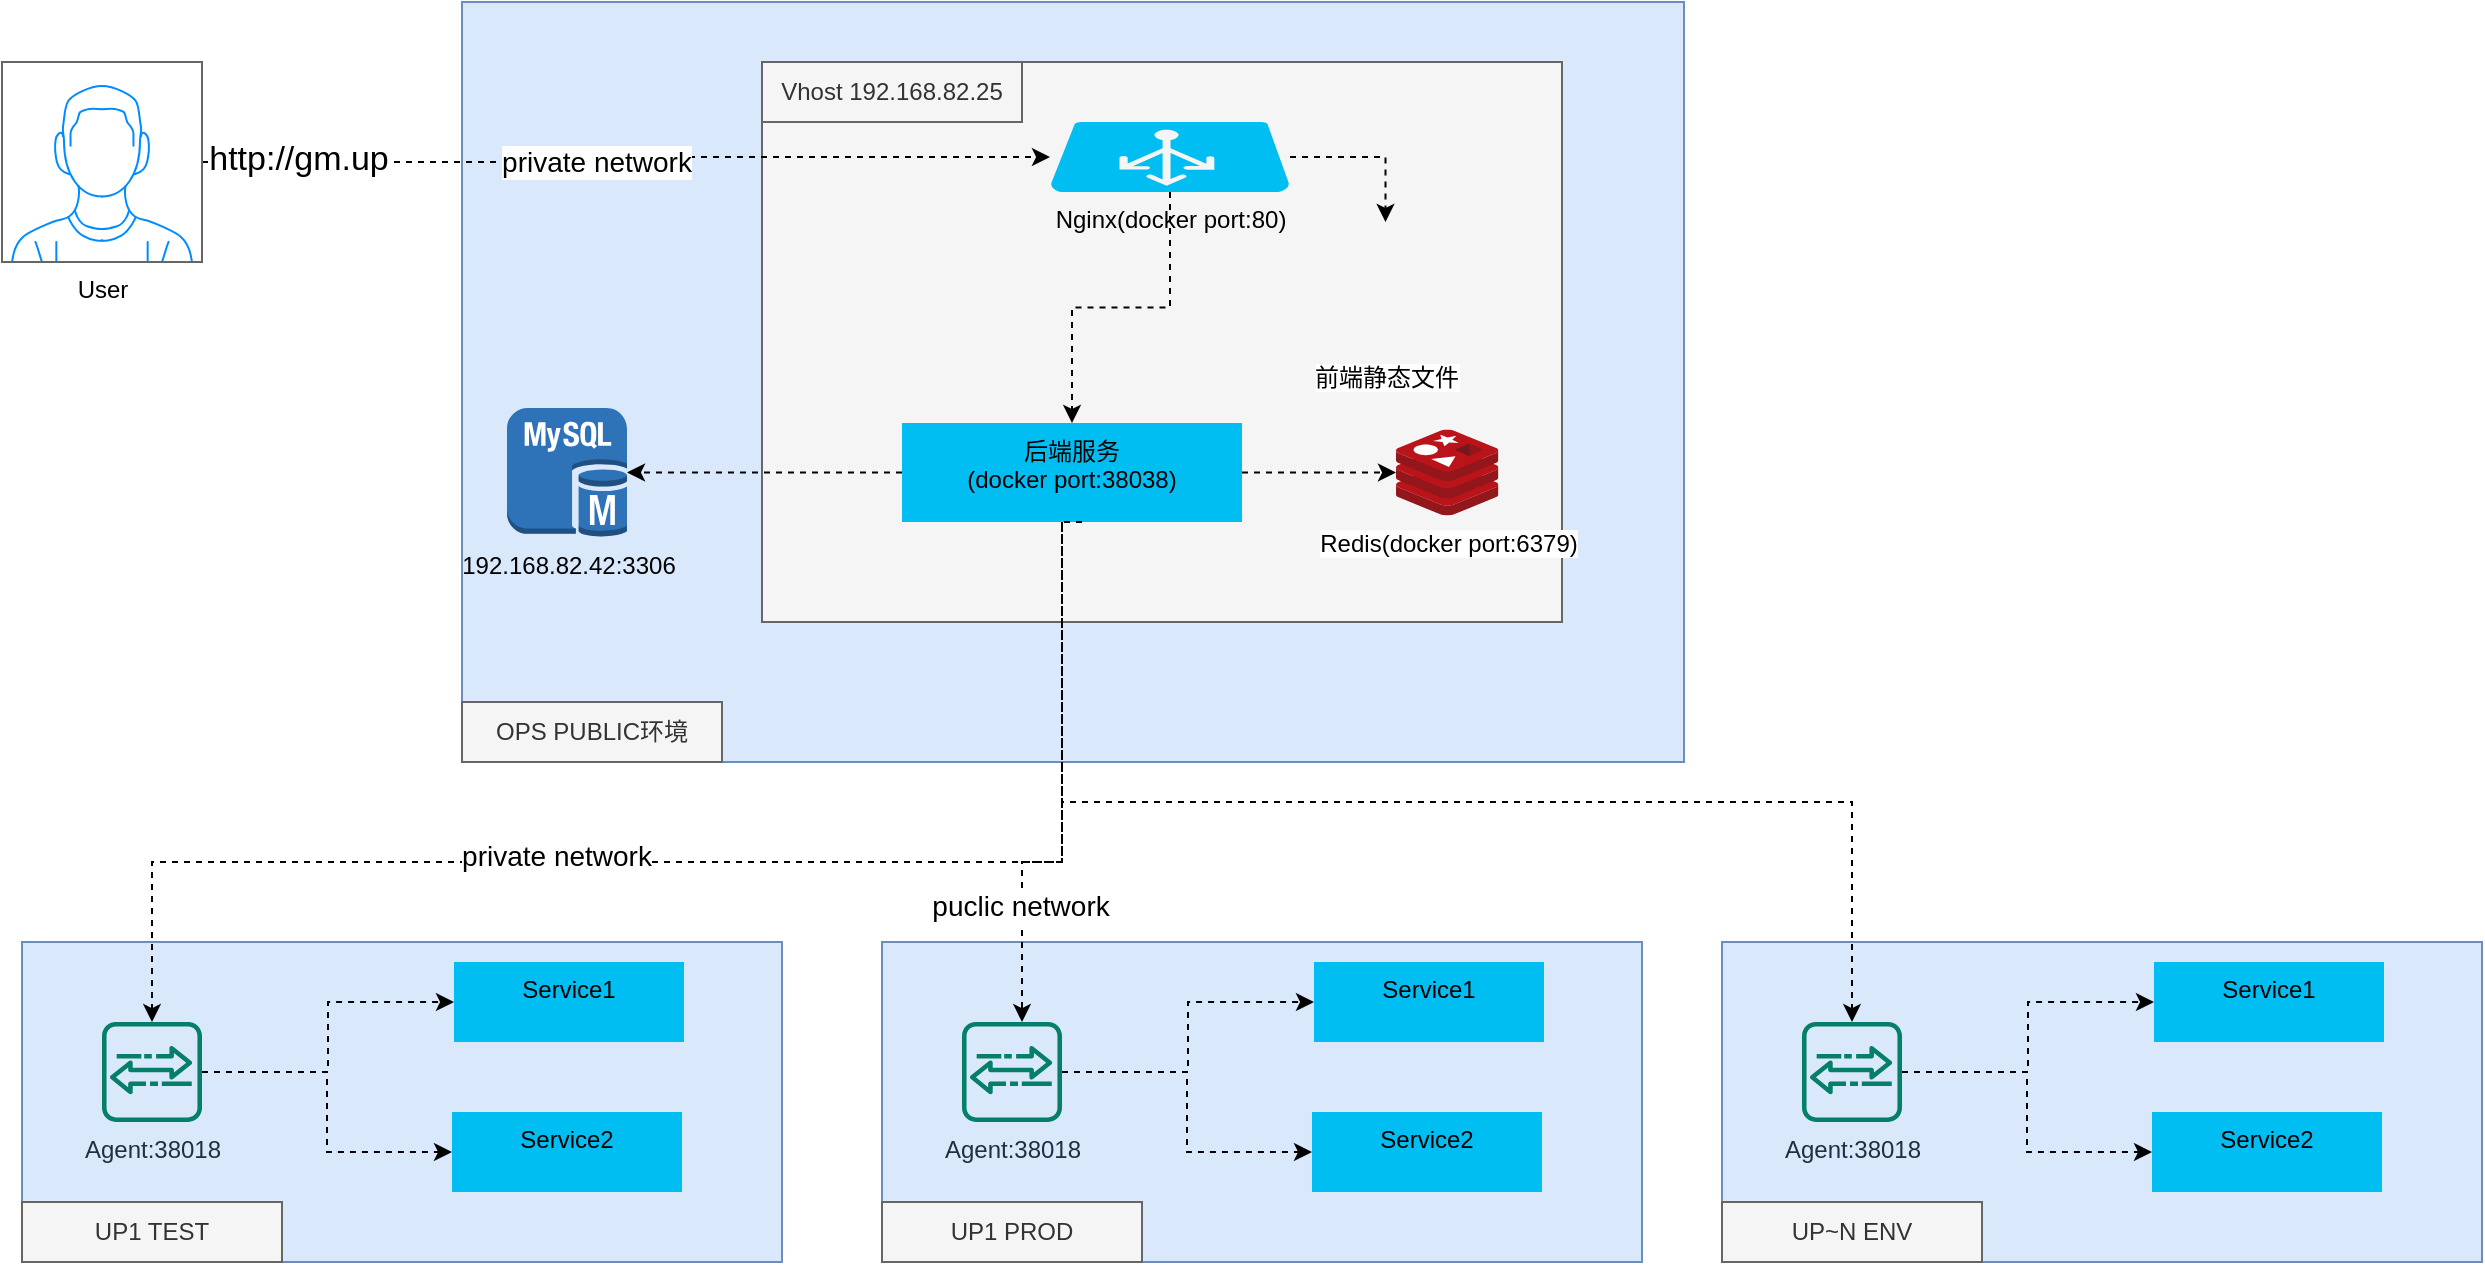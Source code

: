 <mxfile version="20.8.5" type="github">
  <diagram id="mAwPywy2Z5beJabGR0Ek" name="第 1 页">
    <mxGraphModel dx="1434" dy="1933" grid="1" gridSize="10" guides="1" tooltips="1" connect="1" arrows="1" fold="1" page="1" pageScale="1" pageWidth="827" pageHeight="1169" math="0" shadow="0">
      <root>
        <mxCell id="0" />
        <mxCell id="1" parent="0" />
        <mxCell id="RVYkzMDDN3Z4zyVPG27h-36" value="" style="rounded=0;whiteSpace=wrap;html=1;fillColor=#dae8fc;strokeColor=#6c8ebf;" vertex="1" parent="1">
          <mxGeometry x="360" y="-520" width="611" height="380" as="geometry" />
        </mxCell>
        <mxCell id="RVYkzMDDN3Z4zyVPG27h-3" value="" style="rounded=0;whiteSpace=wrap;html=1;fillColor=#f5f5f5;strokeColor=#666666;fontColor=#333333;" vertex="1" parent="1">
          <mxGeometry x="510" y="-490" width="400" height="280" as="geometry" />
        </mxCell>
        <mxCell id="RVYkzMDDN3Z4zyVPG27h-24" value="" style="edgeStyle=orthogonalEdgeStyle;rounded=0;orthogonalLoop=1;jettySize=auto;html=1;dashed=1;" edge="1" parent="1" source="RVYkzMDDN3Z4zyVPG27h-5" target="RVYkzMDDN3Z4zyVPG27h-23">
          <mxGeometry relative="1" as="geometry" />
        </mxCell>
        <mxCell id="RVYkzMDDN3Z4zyVPG27h-34" style="edgeStyle=orthogonalEdgeStyle;rounded=0;orthogonalLoop=1;jettySize=auto;html=1;dashed=1;" edge="1" parent="1" source="RVYkzMDDN3Z4zyVPG27h-5" target="RVYkzMDDN3Z4zyVPG27h-33">
          <mxGeometry relative="1" as="geometry" />
        </mxCell>
        <mxCell id="RVYkzMDDN3Z4zyVPG27h-5" value="Nginx(docker port:80)" style="verticalLabelPosition=bottom;html=1;verticalAlign=top;align=center;strokeColor=none;fillColor=#00BEF2;shape=mxgraph.azure.azure_load_balancer;" vertex="1" parent="1">
          <mxGeometry x="654" y="-460" width="120" height="35" as="geometry" />
        </mxCell>
        <mxCell id="RVYkzMDDN3Z4zyVPG27h-10" value="Redis(docker port:6379)" style="sketch=0;aspect=fixed;html=1;points=[];align=center;image;fontSize=12;image=img/lib/mscae/Cache_Redis_Product.svg;" vertex="1" parent="1">
          <mxGeometry x="827" y="-306.25" width="51.19" height="43" as="geometry" />
        </mxCell>
        <mxCell id="RVYkzMDDN3Z4zyVPG27h-25" style="edgeStyle=orthogonalEdgeStyle;rounded=0;orthogonalLoop=1;jettySize=auto;html=1;dashed=1;" edge="1" parent="1" source="RVYkzMDDN3Z4zyVPG27h-23" target="RVYkzMDDN3Z4zyVPG27h-10">
          <mxGeometry relative="1" as="geometry" />
        </mxCell>
        <mxCell id="RVYkzMDDN3Z4zyVPG27h-35" style="edgeStyle=orthogonalEdgeStyle;rounded=0;orthogonalLoop=1;jettySize=auto;html=1;dashed=1;" edge="1" parent="1" source="RVYkzMDDN3Z4zyVPG27h-23" target="RVYkzMDDN3Z4zyVPG27h-27">
          <mxGeometry relative="1" as="geometry" />
        </mxCell>
        <mxCell id="RVYkzMDDN3Z4zyVPG27h-23" value="&lt;div style=&quot;&quot;&gt;&lt;span style=&quot;background-color: initial;&quot;&gt;后端服务&lt;/span&gt;&lt;/div&gt;&lt;div style=&quot;&quot;&gt;(docker port:&lt;span style=&quot;background-color: initial; text-align: left;&quot;&gt;38038&lt;/span&gt;&lt;span style=&quot;background-color: initial;&quot;&gt;)&lt;/span&gt;&lt;/div&gt;" style="whiteSpace=wrap;html=1;verticalAlign=top;fillColor=#00BEF2;strokeColor=none;align=center;" vertex="1" parent="1">
          <mxGeometry x="580" y="-309.5" width="170" height="49.5" as="geometry" />
        </mxCell>
        <mxCell id="RVYkzMDDN3Z4zyVPG27h-26" value="Vhost&amp;nbsp;192.168.82.25" style="text;html=1;strokeColor=#666666;fillColor=#f5f5f5;align=center;verticalAlign=middle;whiteSpace=wrap;rounded=0;fontColor=#333333;" vertex="1" parent="1">
          <mxGeometry x="510" y="-490" width="130" height="30" as="geometry" />
        </mxCell>
        <mxCell id="RVYkzMDDN3Z4zyVPG27h-27" value="192.168.82.42:3306" style="outlineConnect=0;dashed=0;verticalLabelPosition=bottom;verticalAlign=top;align=center;html=1;shape=mxgraph.aws3.mysql_db_instance;fillColor=#2E73B8;gradientColor=none;" vertex="1" parent="1">
          <mxGeometry x="382.5" y="-317" width="60" height="64.5" as="geometry" />
        </mxCell>
        <mxCell id="RVYkzMDDN3Z4zyVPG27h-33" value="前端静态文件" style="shape=image;html=1;verticalAlign=top;verticalLabelPosition=bottom;labelBackgroundColor=#ffffff;imageAspect=0;aspect=fixed;image=https://cdn2.iconfinder.com/data/icons/boxicons-solid-vol-2/24/bxs-file-html-128.png" vertex="1" parent="1">
          <mxGeometry x="790" y="-410" width="63.5" height="63.5" as="geometry" />
        </mxCell>
        <mxCell id="RVYkzMDDN3Z4zyVPG27h-37" value="OPS PUBLIC环境" style="text;html=1;strokeColor=#666666;fillColor=#f5f5f5;align=center;verticalAlign=middle;whiteSpace=wrap;rounded=0;fontColor=#333333;" vertex="1" parent="1">
          <mxGeometry x="360" y="-170" width="130" height="30" as="geometry" />
        </mxCell>
        <mxCell id="RVYkzMDDN3Z4zyVPG27h-38" value="" style="rounded=0;whiteSpace=wrap;html=1;fillColor=#dae8fc;strokeColor=#6c8ebf;" vertex="1" parent="1">
          <mxGeometry x="140" y="-50" width="380" height="160" as="geometry" />
        </mxCell>
        <mxCell id="RVYkzMDDN3Z4zyVPG27h-39" value="UP1 TEST" style="text;html=1;strokeColor=#666666;fillColor=#f5f5f5;align=center;verticalAlign=middle;whiteSpace=wrap;rounded=0;fontColor=#333333;" vertex="1" parent="1">
          <mxGeometry x="140" y="80" width="130" height="30" as="geometry" />
        </mxCell>
        <mxCell id="RVYkzMDDN3Z4zyVPG27h-44" style="edgeStyle=orthogonalEdgeStyle;rounded=0;orthogonalLoop=1;jettySize=auto;html=1;dashed=1;" edge="1" parent="1" source="RVYkzMDDN3Z4zyVPG27h-40" target="RVYkzMDDN3Z4zyVPG27h-43">
          <mxGeometry relative="1" as="geometry" />
        </mxCell>
        <mxCell id="RVYkzMDDN3Z4zyVPG27h-46" style="edgeStyle=orthogonalEdgeStyle;rounded=0;orthogonalLoop=1;jettySize=auto;html=1;entryX=0;entryY=0.5;entryDx=0;entryDy=0;dashed=1;" edge="1" parent="1" source="RVYkzMDDN3Z4zyVPG27h-40" target="RVYkzMDDN3Z4zyVPG27h-45">
          <mxGeometry relative="1" as="geometry" />
        </mxCell>
        <mxCell id="RVYkzMDDN3Z4zyVPG27h-40" value="Agent:38018" style="sketch=0;outlineConnect=0;fontColor=#232F3E;gradientColor=none;fillColor=#067F68;strokeColor=none;dashed=0;verticalLabelPosition=bottom;verticalAlign=top;align=center;html=1;fontSize=12;fontStyle=0;aspect=fixed;shape=mxgraph.aws4.agent2;" vertex="1" parent="1">
          <mxGeometry x="180" y="-10" width="50" height="50" as="geometry" />
        </mxCell>
        <mxCell id="RVYkzMDDN3Z4zyVPG27h-41" style="edgeStyle=orthogonalEdgeStyle;rounded=0;orthogonalLoop=1;jettySize=auto;html=1;dashed=1;" edge="1" parent="1" source="RVYkzMDDN3Z4zyVPG27h-23" target="RVYkzMDDN3Z4zyVPG27h-40">
          <mxGeometry relative="1" as="geometry">
            <Array as="points">
              <mxPoint x="660" y="-90" />
              <mxPoint x="205" y="-90" />
            </Array>
          </mxGeometry>
        </mxCell>
        <mxCell id="RVYkzMDDN3Z4zyVPG27h-67" value="private network" style="edgeLabel;html=1;align=center;verticalAlign=middle;resizable=0;points=[];fontSize=14;" vertex="1" connectable="0" parent="RVYkzMDDN3Z4zyVPG27h-41">
          <mxGeometry x="0.2" y="-3" relative="1" as="geometry">
            <mxPoint as="offset" />
          </mxGeometry>
        </mxCell>
        <mxCell id="RVYkzMDDN3Z4zyVPG27h-43" value="Service1" style="whiteSpace=wrap;html=1;verticalAlign=top;fillColor=#00BEF2;strokeColor=none;align=center;" vertex="1" parent="1">
          <mxGeometry x="356" y="-40" width="115" height="40" as="geometry" />
        </mxCell>
        <mxCell id="RVYkzMDDN3Z4zyVPG27h-45" value="Service2" style="whiteSpace=wrap;html=1;verticalAlign=top;fillColor=#00BEF2;strokeColor=none;align=center;" vertex="1" parent="1">
          <mxGeometry x="355" y="35" width="115" height="40" as="geometry" />
        </mxCell>
        <mxCell id="RVYkzMDDN3Z4zyVPG27h-48" value="" style="rounded=0;whiteSpace=wrap;html=1;fillColor=#dae8fc;strokeColor=#6c8ebf;" vertex="1" parent="1">
          <mxGeometry x="570" y="-50" width="380" height="160" as="geometry" />
        </mxCell>
        <mxCell id="RVYkzMDDN3Z4zyVPG27h-49" value="UP1 PROD" style="text;html=1;strokeColor=#666666;fillColor=#f5f5f5;align=center;verticalAlign=middle;whiteSpace=wrap;rounded=0;fontColor=#333333;" vertex="1" parent="1">
          <mxGeometry x="570" y="80" width="130" height="30" as="geometry" />
        </mxCell>
        <mxCell id="RVYkzMDDN3Z4zyVPG27h-50" style="edgeStyle=orthogonalEdgeStyle;rounded=0;orthogonalLoop=1;jettySize=auto;html=1;dashed=1;" edge="1" parent="1" source="RVYkzMDDN3Z4zyVPG27h-52" target="RVYkzMDDN3Z4zyVPG27h-53">
          <mxGeometry relative="1" as="geometry" />
        </mxCell>
        <mxCell id="RVYkzMDDN3Z4zyVPG27h-51" style="edgeStyle=orthogonalEdgeStyle;rounded=0;orthogonalLoop=1;jettySize=auto;html=1;entryX=0;entryY=0.5;entryDx=0;entryDy=0;dashed=1;" edge="1" parent="1" source="RVYkzMDDN3Z4zyVPG27h-52" target="RVYkzMDDN3Z4zyVPG27h-54">
          <mxGeometry relative="1" as="geometry" />
        </mxCell>
        <mxCell id="RVYkzMDDN3Z4zyVPG27h-52" value="Agent:38018" style="sketch=0;outlineConnect=0;fontColor=#232F3E;gradientColor=none;fillColor=#067F68;strokeColor=none;dashed=0;verticalLabelPosition=bottom;verticalAlign=top;align=center;html=1;fontSize=12;fontStyle=0;aspect=fixed;shape=mxgraph.aws4.agent2;" vertex="1" parent="1">
          <mxGeometry x="610" y="-10" width="50" height="50" as="geometry" />
        </mxCell>
        <mxCell id="RVYkzMDDN3Z4zyVPG27h-53" value="Service1" style="whiteSpace=wrap;html=1;verticalAlign=top;fillColor=#00BEF2;strokeColor=none;align=center;" vertex="1" parent="1">
          <mxGeometry x="786" y="-40" width="115" height="40" as="geometry" />
        </mxCell>
        <mxCell id="RVYkzMDDN3Z4zyVPG27h-54" value="Service2" style="whiteSpace=wrap;html=1;verticalAlign=top;fillColor=#00BEF2;strokeColor=none;align=center;" vertex="1" parent="1">
          <mxGeometry x="785" y="35" width="115" height="40" as="geometry" />
        </mxCell>
        <mxCell id="RVYkzMDDN3Z4zyVPG27h-55" value="" style="rounded=0;whiteSpace=wrap;html=1;fillColor=#dae8fc;strokeColor=#6c8ebf;" vertex="1" parent="1">
          <mxGeometry x="990" y="-50" width="380" height="160" as="geometry" />
        </mxCell>
        <mxCell id="RVYkzMDDN3Z4zyVPG27h-56" value="UP~N ENV" style="text;html=1;strokeColor=#666666;fillColor=#f5f5f5;align=center;verticalAlign=middle;whiteSpace=wrap;rounded=0;fontColor=#333333;" vertex="1" parent="1">
          <mxGeometry x="990" y="80" width="130" height="30" as="geometry" />
        </mxCell>
        <mxCell id="RVYkzMDDN3Z4zyVPG27h-57" style="edgeStyle=orthogonalEdgeStyle;rounded=0;orthogonalLoop=1;jettySize=auto;html=1;dashed=1;" edge="1" parent="1" source="RVYkzMDDN3Z4zyVPG27h-59" target="RVYkzMDDN3Z4zyVPG27h-60">
          <mxGeometry relative="1" as="geometry" />
        </mxCell>
        <mxCell id="RVYkzMDDN3Z4zyVPG27h-58" style="edgeStyle=orthogonalEdgeStyle;rounded=0;orthogonalLoop=1;jettySize=auto;html=1;entryX=0;entryY=0.5;entryDx=0;entryDy=0;dashed=1;" edge="1" parent="1" source="RVYkzMDDN3Z4zyVPG27h-59" target="RVYkzMDDN3Z4zyVPG27h-61">
          <mxGeometry relative="1" as="geometry" />
        </mxCell>
        <mxCell id="RVYkzMDDN3Z4zyVPG27h-59" value="Agent:38018" style="sketch=0;outlineConnect=0;fontColor=#232F3E;gradientColor=none;fillColor=#067F68;strokeColor=none;dashed=0;verticalLabelPosition=bottom;verticalAlign=top;align=center;html=1;fontSize=12;fontStyle=0;aspect=fixed;shape=mxgraph.aws4.agent2;" vertex="1" parent="1">
          <mxGeometry x="1030" y="-10" width="50" height="50" as="geometry" />
        </mxCell>
        <mxCell id="RVYkzMDDN3Z4zyVPG27h-60" value="Service1" style="whiteSpace=wrap;html=1;verticalAlign=top;fillColor=#00BEF2;strokeColor=none;align=center;" vertex="1" parent="1">
          <mxGeometry x="1206" y="-40" width="115" height="40" as="geometry" />
        </mxCell>
        <mxCell id="RVYkzMDDN3Z4zyVPG27h-61" value="Service2" style="whiteSpace=wrap;html=1;verticalAlign=top;fillColor=#00BEF2;strokeColor=none;align=center;" vertex="1" parent="1">
          <mxGeometry x="1205" y="35" width="115" height="40" as="geometry" />
        </mxCell>
        <mxCell id="RVYkzMDDN3Z4zyVPG27h-63" style="edgeStyle=orthogonalEdgeStyle;rounded=0;orthogonalLoop=1;jettySize=auto;html=1;dashed=1;" edge="1" parent="1">
          <mxGeometry relative="1" as="geometry">
            <mxPoint x="670" y="-260" as="sourcePoint" />
            <mxPoint x="640" y="-9.965" as="targetPoint" />
            <Array as="points">
              <mxPoint x="660" y="-260" />
              <mxPoint x="660" y="-90" />
              <mxPoint x="640" y="-90" />
            </Array>
          </mxGeometry>
        </mxCell>
        <mxCell id="RVYkzMDDN3Z4zyVPG27h-72" value="puclic network" style="edgeLabel;html=1;align=center;verticalAlign=middle;resizable=0;points=[];fontSize=14;" vertex="1" connectable="0" parent="RVYkzMDDN3Z4zyVPG27h-63">
          <mxGeometry x="0.586" y="-1" relative="1" as="geometry">
            <mxPoint as="offset" />
          </mxGeometry>
        </mxCell>
        <mxCell id="RVYkzMDDN3Z4zyVPG27h-65" style="edgeStyle=orthogonalEdgeStyle;rounded=0;orthogonalLoop=1;jettySize=auto;html=1;dashed=1;" edge="1" parent="1" source="RVYkzMDDN3Z4zyVPG27h-23" target="RVYkzMDDN3Z4zyVPG27h-59">
          <mxGeometry relative="1" as="geometry">
            <Array as="points">
              <mxPoint x="660" y="-120" />
              <mxPoint x="1055" y="-120" />
            </Array>
          </mxGeometry>
        </mxCell>
        <mxCell id="RVYkzMDDN3Z4zyVPG27h-69" style="edgeStyle=orthogonalEdgeStyle;rounded=0;orthogonalLoop=1;jettySize=auto;html=1;dashed=1;" edge="1" parent="1" source="RVYkzMDDN3Z4zyVPG27h-68" target="RVYkzMDDN3Z4zyVPG27h-5">
          <mxGeometry relative="1" as="geometry" />
        </mxCell>
        <mxCell id="RVYkzMDDN3Z4zyVPG27h-70" value="http://gm.up" style="edgeLabel;html=1;align=center;verticalAlign=middle;resizable=0;points=[];fontSize=17;" vertex="1" connectable="0" parent="RVYkzMDDN3Z4zyVPG27h-69">
          <mxGeometry x="-0.692" y="-1" relative="1" as="geometry">
            <mxPoint x="-18" y="-2" as="offset" />
          </mxGeometry>
        </mxCell>
        <mxCell id="RVYkzMDDN3Z4zyVPG27h-73" value="private network" style="edgeLabel;html=1;align=center;verticalAlign=middle;resizable=0;points=[];fontSize=14;" vertex="1" connectable="0" parent="RVYkzMDDN3Z4zyVPG27h-69">
          <mxGeometry x="-0.24" relative="1" as="geometry">
            <mxPoint x="35" as="offset" />
          </mxGeometry>
        </mxCell>
        <mxCell id="RVYkzMDDN3Z4zyVPG27h-68" value="User" style="verticalLabelPosition=bottom;shadow=0;dashed=0;align=center;html=1;verticalAlign=top;strokeWidth=1;shape=mxgraph.mockup.containers.userMale;strokeColor=#666666;strokeColor2=#008cff;" vertex="1" parent="1">
          <mxGeometry x="130" y="-490" width="100" height="100" as="geometry" />
        </mxCell>
      </root>
    </mxGraphModel>
  </diagram>
</mxfile>
